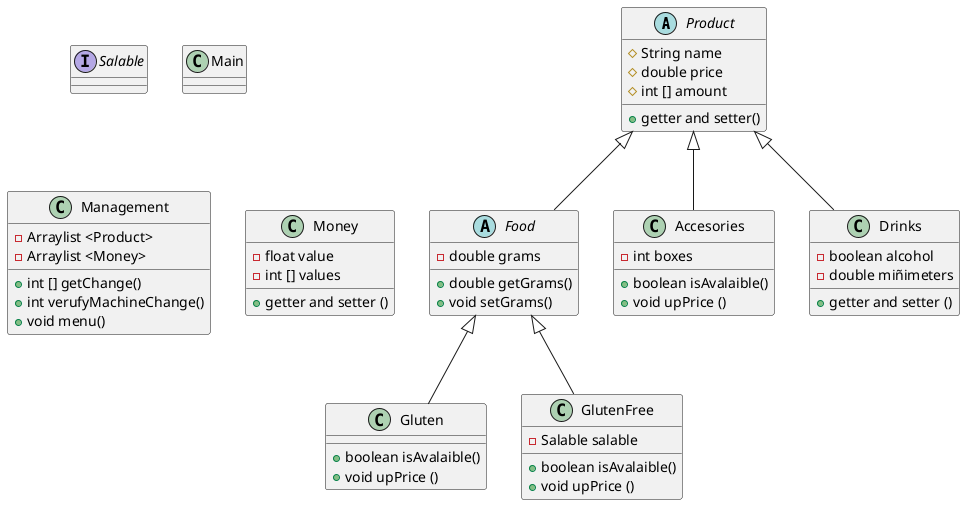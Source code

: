 @startuml
abstract class Product{
 #String name
 #double price
 #int [] amount
 + getter and setter()
}
abstract class Food{
 - double grams
 + double getGrams()
 +  void setGrams()
}
interface Salable
class Accesories{
 -int boxes
 +boolean isAvalaible()
 +void upPrice ()
}
class Drinks{
 -boolean alcohol
 -double miñimeters
 + getter and setter ()
}
class Gluten{
 +boolean isAvalaible()
 +void upPrice ()
}
class GlutenFree{
 - Salable salable
 +boolean isAvalaible()
 +void upPrice ()
}
class Main
class Management{
 - Arraylist <Product>
 - Arraylist <Money>
 + int [] getChange()
 + int verufyMachineChange()
 + void menu()
}
class Money{
 -float value
 -int [] values
+ getter and setter ()
}
Product <|-- Accesories
Product <|-- Food
Product <|-- Drinks
Food <|-- Gluten
Food <|-- GlutenFree
@enduml
